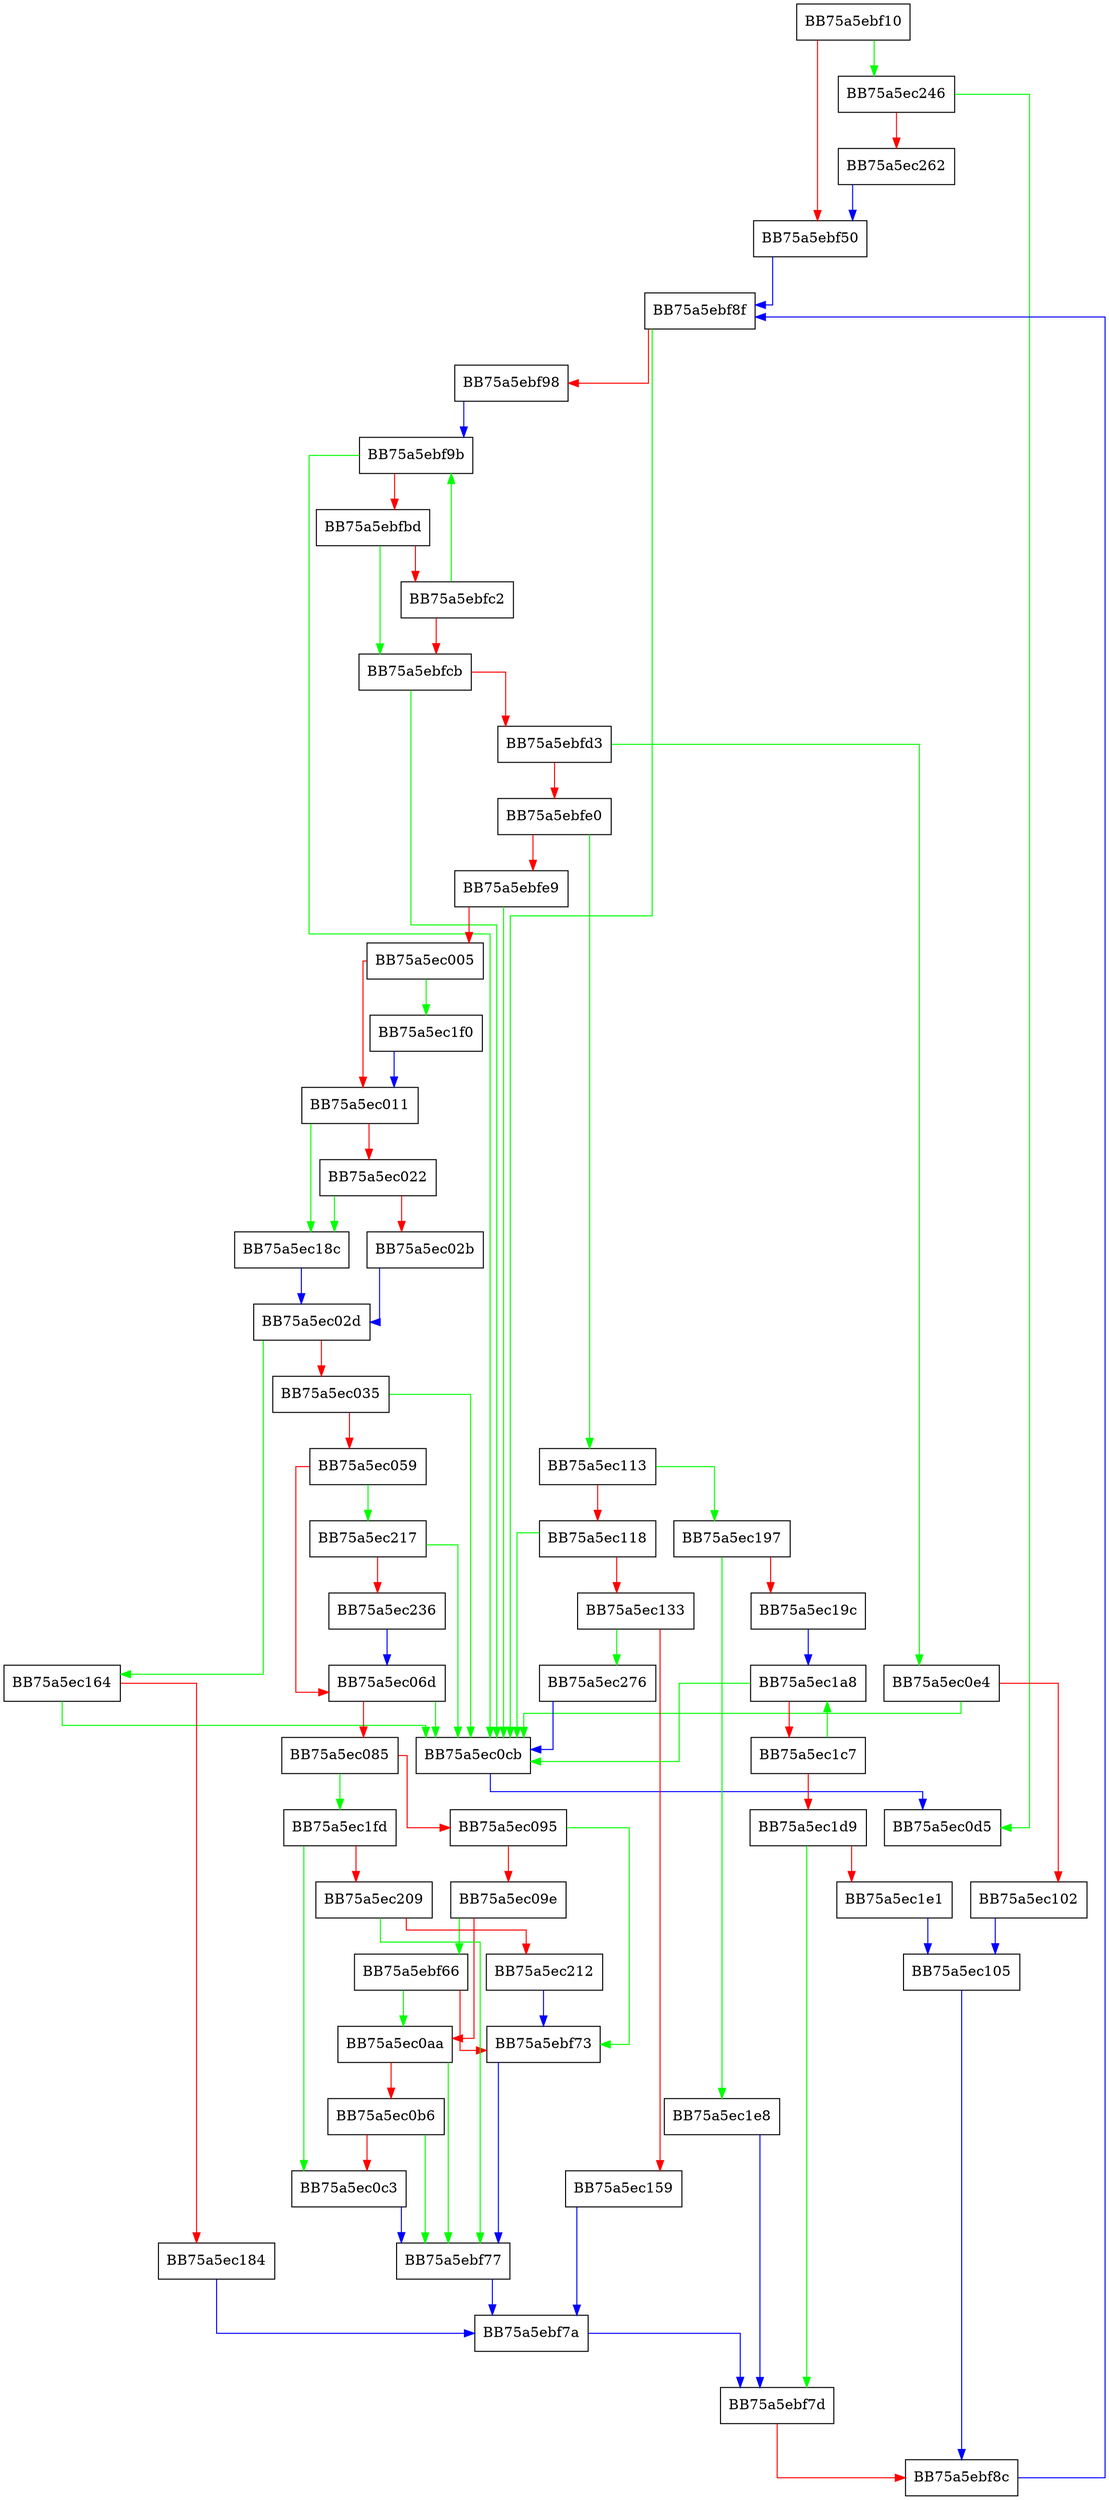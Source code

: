 digraph OnTheFly {
  node [shape="box"];
  graph [splines=ortho];
  BB75a5ebf10 -> BB75a5ec246 [color="green"];
  BB75a5ebf10 -> BB75a5ebf50 [color="red"];
  BB75a5ebf50 -> BB75a5ebf8f [color="blue"];
  BB75a5ebf66 -> BB75a5ec0aa [color="green"];
  BB75a5ebf66 -> BB75a5ebf73 [color="red"];
  BB75a5ebf73 -> BB75a5ebf77 [color="blue"];
  BB75a5ebf77 -> BB75a5ebf7a [color="blue"];
  BB75a5ebf7a -> BB75a5ebf7d [color="blue"];
  BB75a5ebf7d -> BB75a5ebf8c [color="red"];
  BB75a5ebf8c -> BB75a5ebf8f [color="blue"];
  BB75a5ebf8f -> BB75a5ec0cb [color="green"];
  BB75a5ebf8f -> BB75a5ebf98 [color="red"];
  BB75a5ebf98 -> BB75a5ebf9b [color="blue"];
  BB75a5ebf9b -> BB75a5ec0cb [color="green"];
  BB75a5ebf9b -> BB75a5ebfbd [color="red"];
  BB75a5ebfbd -> BB75a5ebfcb [color="green"];
  BB75a5ebfbd -> BB75a5ebfc2 [color="red"];
  BB75a5ebfc2 -> BB75a5ebf9b [color="green"];
  BB75a5ebfc2 -> BB75a5ebfcb [color="red"];
  BB75a5ebfcb -> BB75a5ec0cb [color="green"];
  BB75a5ebfcb -> BB75a5ebfd3 [color="red"];
  BB75a5ebfd3 -> BB75a5ec0e4 [color="green"];
  BB75a5ebfd3 -> BB75a5ebfe0 [color="red"];
  BB75a5ebfe0 -> BB75a5ec113 [color="green"];
  BB75a5ebfe0 -> BB75a5ebfe9 [color="red"];
  BB75a5ebfe9 -> BB75a5ec0cb [color="green"];
  BB75a5ebfe9 -> BB75a5ec005 [color="red"];
  BB75a5ec005 -> BB75a5ec1f0 [color="green"];
  BB75a5ec005 -> BB75a5ec011 [color="red"];
  BB75a5ec011 -> BB75a5ec18c [color="green"];
  BB75a5ec011 -> BB75a5ec022 [color="red"];
  BB75a5ec022 -> BB75a5ec18c [color="green"];
  BB75a5ec022 -> BB75a5ec02b [color="red"];
  BB75a5ec02b -> BB75a5ec02d [color="blue"];
  BB75a5ec02d -> BB75a5ec164 [color="green"];
  BB75a5ec02d -> BB75a5ec035 [color="red"];
  BB75a5ec035 -> BB75a5ec0cb [color="green"];
  BB75a5ec035 -> BB75a5ec059 [color="red"];
  BB75a5ec059 -> BB75a5ec217 [color="green"];
  BB75a5ec059 -> BB75a5ec06d [color="red"];
  BB75a5ec06d -> BB75a5ec0cb [color="green"];
  BB75a5ec06d -> BB75a5ec085 [color="red"];
  BB75a5ec085 -> BB75a5ec1fd [color="green"];
  BB75a5ec085 -> BB75a5ec095 [color="red"];
  BB75a5ec095 -> BB75a5ebf73 [color="green"];
  BB75a5ec095 -> BB75a5ec09e [color="red"];
  BB75a5ec09e -> BB75a5ebf66 [color="green"];
  BB75a5ec09e -> BB75a5ec0aa [color="red"];
  BB75a5ec0aa -> BB75a5ebf77 [color="green"];
  BB75a5ec0aa -> BB75a5ec0b6 [color="red"];
  BB75a5ec0b6 -> BB75a5ebf77 [color="green"];
  BB75a5ec0b6 -> BB75a5ec0c3 [color="red"];
  BB75a5ec0c3 -> BB75a5ebf77 [color="blue"];
  BB75a5ec0cb -> BB75a5ec0d5 [color="blue"];
  BB75a5ec0e4 -> BB75a5ec0cb [color="green"];
  BB75a5ec0e4 -> BB75a5ec102 [color="red"];
  BB75a5ec102 -> BB75a5ec105 [color="blue"];
  BB75a5ec105 -> BB75a5ebf8c [color="blue"];
  BB75a5ec113 -> BB75a5ec197 [color="green"];
  BB75a5ec113 -> BB75a5ec118 [color="red"];
  BB75a5ec118 -> BB75a5ec0cb [color="green"];
  BB75a5ec118 -> BB75a5ec133 [color="red"];
  BB75a5ec133 -> BB75a5ec276 [color="green"];
  BB75a5ec133 -> BB75a5ec159 [color="red"];
  BB75a5ec159 -> BB75a5ebf7a [color="blue"];
  BB75a5ec164 -> BB75a5ec0cb [color="green"];
  BB75a5ec164 -> BB75a5ec184 [color="red"];
  BB75a5ec184 -> BB75a5ebf7a [color="blue"];
  BB75a5ec18c -> BB75a5ec02d [color="blue"];
  BB75a5ec197 -> BB75a5ec1e8 [color="green"];
  BB75a5ec197 -> BB75a5ec19c [color="red"];
  BB75a5ec19c -> BB75a5ec1a8 [color="blue"];
  BB75a5ec1a8 -> BB75a5ec0cb [color="green"];
  BB75a5ec1a8 -> BB75a5ec1c7 [color="red"];
  BB75a5ec1c7 -> BB75a5ec1a8 [color="green"];
  BB75a5ec1c7 -> BB75a5ec1d9 [color="red"];
  BB75a5ec1d9 -> BB75a5ebf7d [color="green"];
  BB75a5ec1d9 -> BB75a5ec1e1 [color="red"];
  BB75a5ec1e1 -> BB75a5ec105 [color="blue"];
  BB75a5ec1e8 -> BB75a5ebf7d [color="blue"];
  BB75a5ec1f0 -> BB75a5ec011 [color="blue"];
  BB75a5ec1fd -> BB75a5ec0c3 [color="green"];
  BB75a5ec1fd -> BB75a5ec209 [color="red"];
  BB75a5ec209 -> BB75a5ebf77 [color="green"];
  BB75a5ec209 -> BB75a5ec212 [color="red"];
  BB75a5ec212 -> BB75a5ebf73 [color="blue"];
  BB75a5ec217 -> BB75a5ec0cb [color="green"];
  BB75a5ec217 -> BB75a5ec236 [color="red"];
  BB75a5ec236 -> BB75a5ec06d [color="blue"];
  BB75a5ec246 -> BB75a5ec0d5 [color="green"];
  BB75a5ec246 -> BB75a5ec262 [color="red"];
  BB75a5ec262 -> BB75a5ebf50 [color="blue"];
  BB75a5ec276 -> BB75a5ec0cb [color="blue"];
}